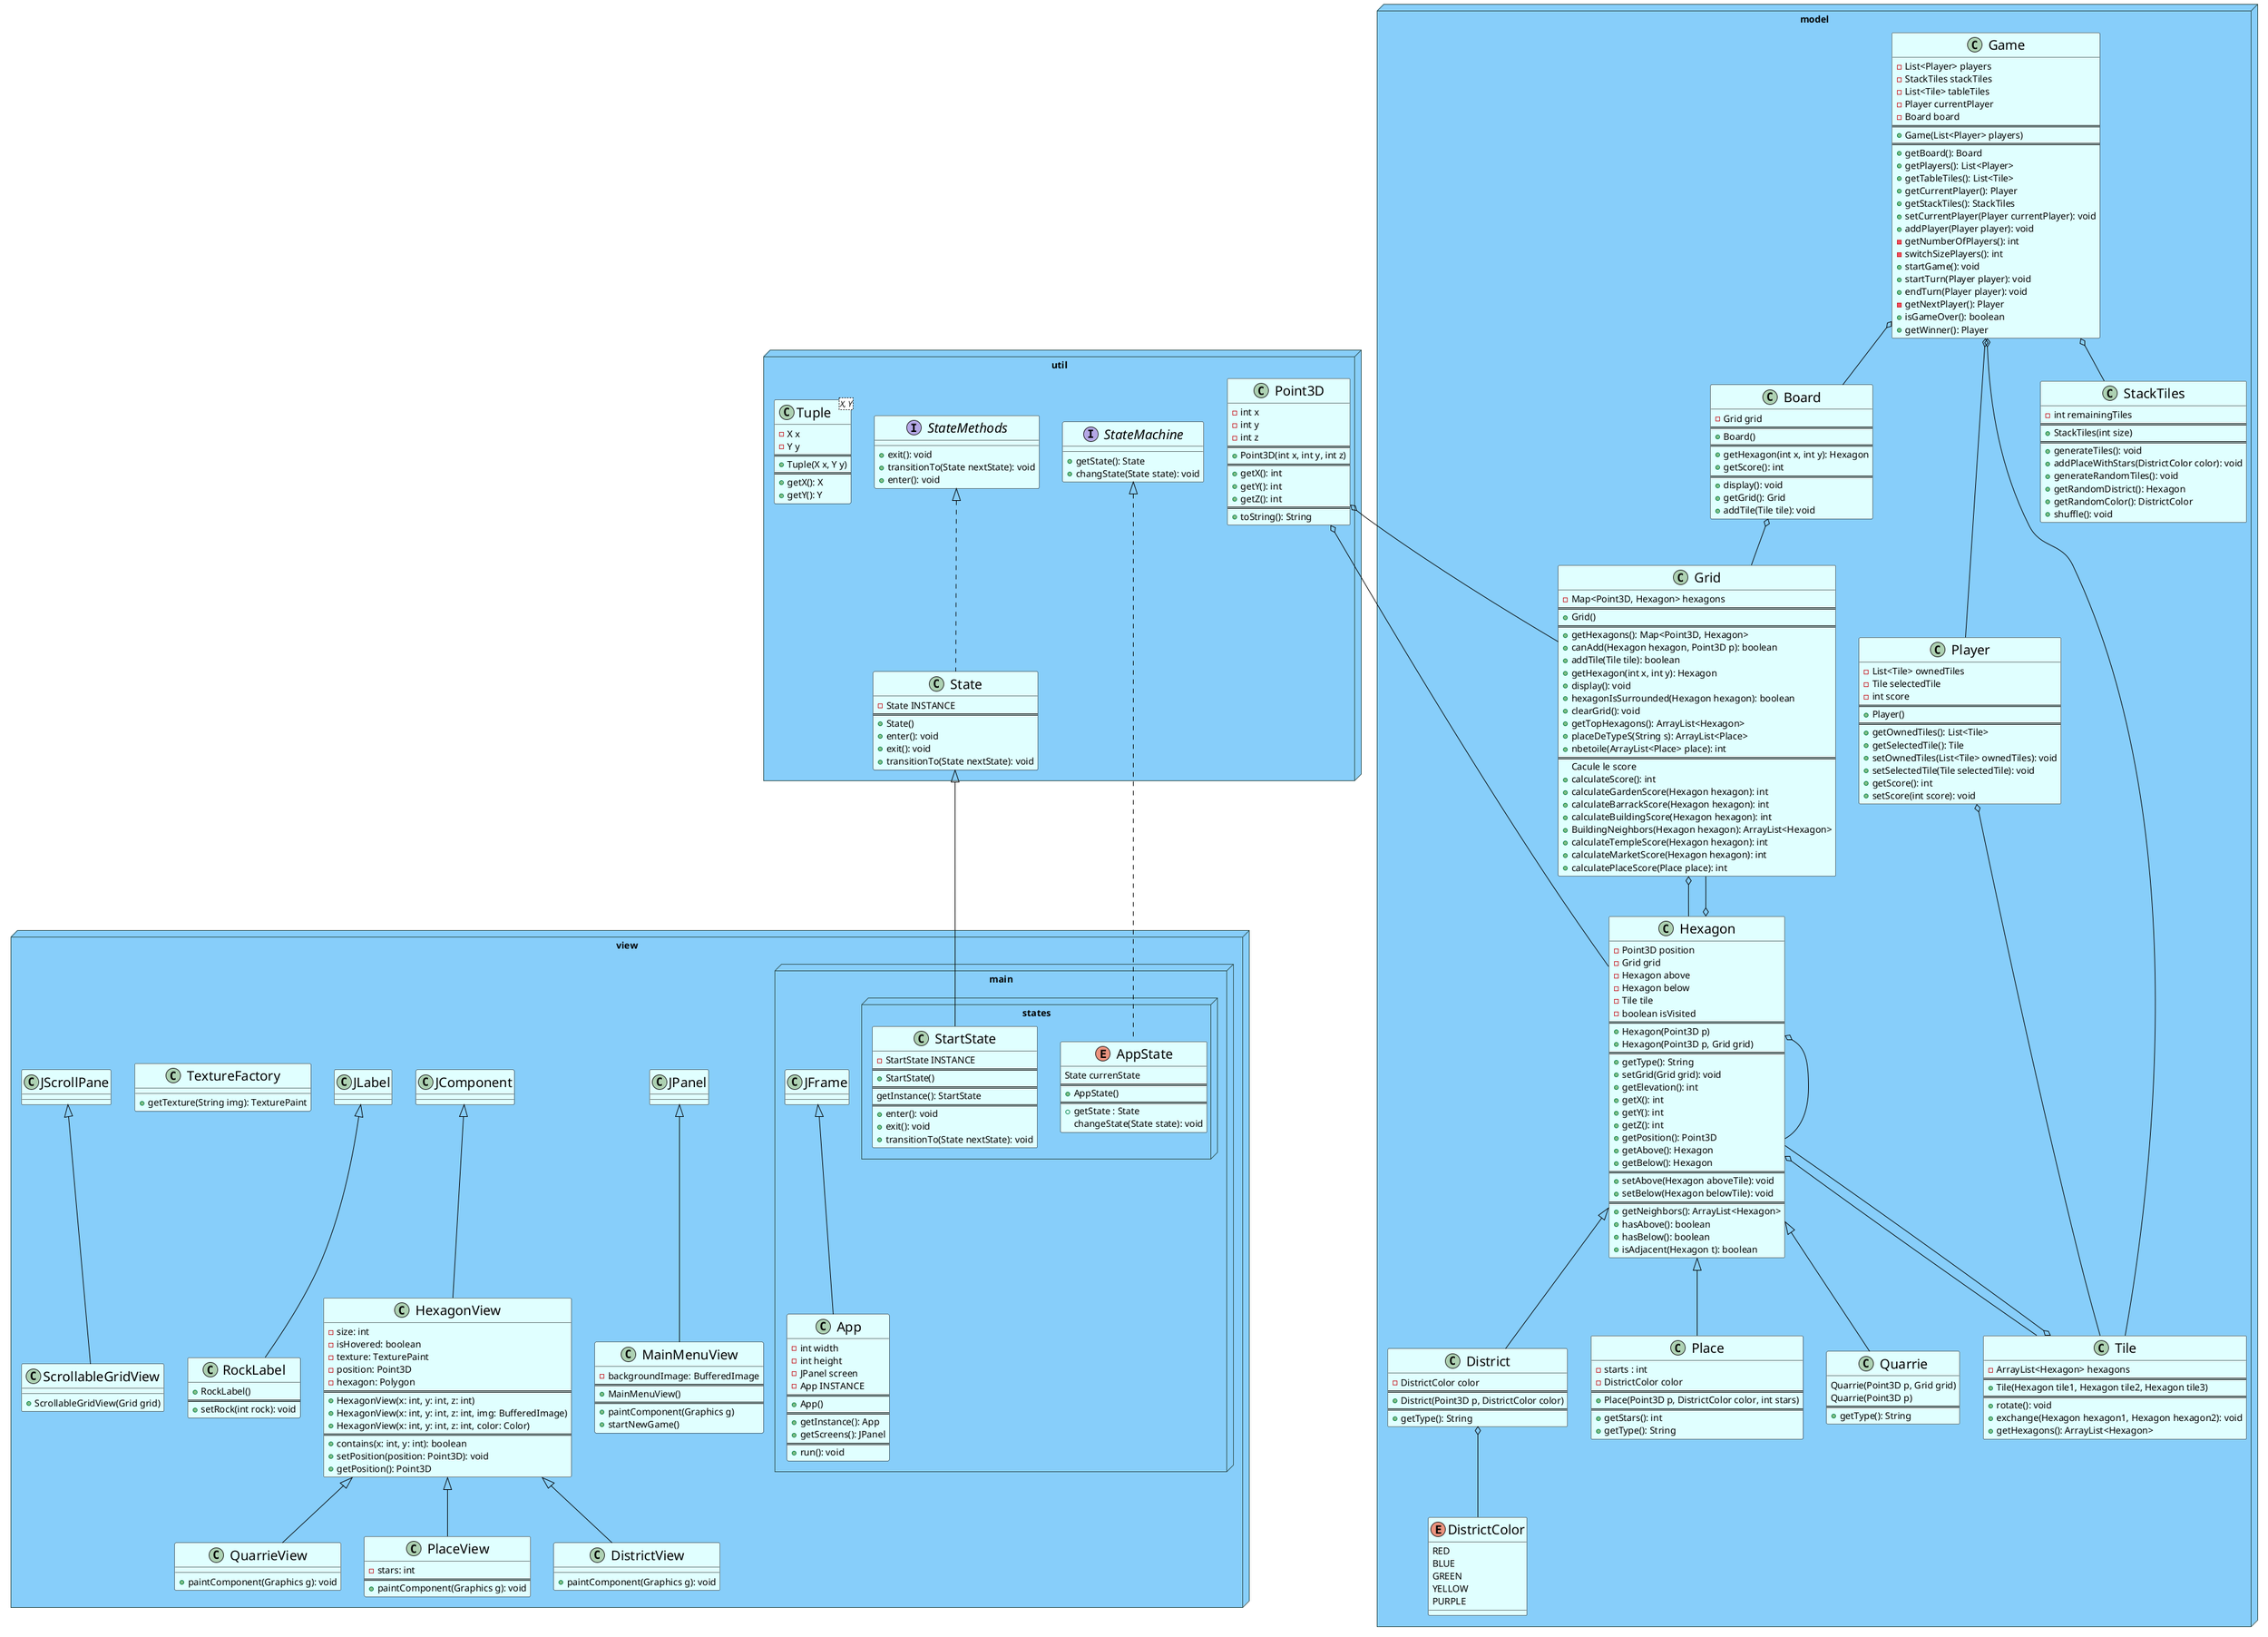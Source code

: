 @startuml

!define TILE_SIZE 20
!define BORDER_SIZE 1

skinparam class {
    BackgroundColor LightCyan
    BorderColor Black
    ArrowColor Black
    FontName Arial
    FontSize 20
}

skinparam stereotypeCBackgroundColor LightGray
skinparam stereotypeCBorderColor Black

skinparam package {
            BackgroundColor LightSkyBlue
            BorderColor DarkSlateGray
            FontColor DarkSlateGray
            ArrowColor DarkSlateGray
            FontName Arial
            FontSize 30
}

package model <<Node>>{

    class Board {
        - Grid grid
        ==
        + Board()
        ==
        + getHexagon(int x, int y): Hexagon
        + getScore(): int
        ==
        + display(): void
        + getGrid(): Grid
        + addTile(Tile tile): void
    }

    class Game {
        - List<Player> players
        - StackTiles stackTiles
        - List<Tile> tableTiles
        - Player currentPlayer
        - Board board
        ==
        + Game(List<Player> players)
        ==
        + getBoard(): Board
        + getPlayers(): List<Player>
        + getTableTiles(): List<Tile>
        + getCurrentPlayer(): Player
        + getStackTiles(): StackTiles
        + setCurrentPlayer(Player currentPlayer): void
        + addPlayer(Player player): void
        - getNumberOfPlayers(): int
        - switchSizePlayers(): int
        + startGame(): void
        + startTurn(Player player): void
        + endTurn(Player player): void
        - getNextPlayer(): Player
        + isGameOver(): boolean
        + getWinner(): Player
    }

    class Player {
        - List<Tile> ownedTiles
        - Tile selectedTile
        - int score
        ==
        + Player()
        ==
        + getOwnedTiles(): List<Tile>
        + getSelectedTile(): Tile
        + setOwnedTiles(List<Tile> ownedTiles): void
        + setSelectedTile(Tile selectedTile): void
        + getScore(): int
        + setScore(int score): void
    }

    class Tile {
        - ArrayList<Hexagon> hexagons
        ==
        + Tile(Hexagon tile1, Hexagon tile2, Hexagon tile3)
        ==
        + rotate(): void
        + exchange(Hexagon hexagon1, Hexagon hexagon2): void
        + getHexagons(): ArrayList<Hexagon>
    }

    class Hexagon {
        - Point3D position
        - Grid grid
        - Hexagon above
        - Hexagon below
        - Tile tile
        - boolean isVisited
        ==
        + Hexagon(Point3D p)
        + Hexagon(Point3D p, Grid grid)
        ==
        + getType(): String
        + setGrid(Grid grid): void
        + getElevation(): int
        + getX(): int
        + getY(): int
        + getZ(): int
        + getPosition(): Point3D
        + getAbove(): Hexagon
        + getBelow(): Hexagon
        ==
        + setAbove(Hexagon aboveTile): void
        + setBelow(Hexagon belowTile): void
        ==
        + getNeighbors(): ArrayList<Hexagon>
        + hasAbove(): boolean
        + hasBelow(): boolean
        + isAdjacent(Hexagon t): boolean
    }

    class Grid {
            - Map<Point3D, Hexagon> hexagons
            ==
            + Grid()
            ==
            + getHexagons(): Map<Point3D, Hexagon>
            + canAdd(Hexagon hexagon, Point3D p): boolean
            + addTile(Tile tile): boolean
            + getHexagon(int x, int y): Hexagon
            + display(): void
            + hexagonIsSurrounded(Hexagon hexagon): boolean
            + clearGrid(): void
            + getTopHexagons(): ArrayList<Hexagon>
            + placeDeTypeS(String s): ArrayList<Place>
            + nbetoile(ArrayList<Place> place): int
            ==
            Cacule le score
            + calculateScore(): int
            + calculateGardenScore(Hexagon hexagon): int
            + calculateBarrackScore(Hexagon hexagon): int
            + calculateBuildingScore(Hexagon hexagon): int
            + BuildingNeighbors(Hexagon hexagon): ArrayList<Hexagon>
            + calculateTempleScore(Hexagon hexagon): int
            + calculateMarketScore(Hexagon hexagon): int
            + calculatePlaceScore(Place place): int
    }

    enum DistrictColor {
        RED
        BLUE
        GREEN
        YELLOW
        PURPLE
    }

    class District extends Hexagon{
        - DistrictColor color
        ==
        + District(Point3D p, DistrictColor color)
        ==
        + getType(): String
    }

    class Place extends Hexagon{
        - starts : int
        - DistrictColor color
        ==
        + Place(Point3D p, DistrictColor color, int stars)
        ==
        + getStars(): int
        + getType(): String
    }

    class Quarrie extends Hexagon{
        Quarrie(Point3D p, Grid grid)
        Quarrie(Point3D p)
        ==
        + getType(): String
    }

    class StackTiles{
        - int remainingTiles
        ==
        + StackTiles(int size)
        ==
        + generateTiles(): void
        + addPlaceWithStars(DistrictColor color): void
        + generateRandomTiles(): void
        + getRandomDistrict(): Hexagon
        + getRandomColor(): DistrictColor
        + shuffle(): void
    }




}

package util <<Node>>{
    class Point3D {
        - int x
        - int y
        - int z
        ==
        + Point3D(int x, int y, int z)
        ==
        + getX(): int
        + getY(): int
        + getZ(): int
        ==
        + toString(): String
    }

    interface StateMethods{
        + exit(): void
        + transitionTo(State nextState): void
        + enter(): void
    }

    interface StateMachine {
        + getState(): State
        + changState(State state): void
    }

    class State implements StateMethods{
        - State INSTANCE
        ==
        + State()
        + enter(): void
        + exit(): void
        + transitionTo(State nextState): void
    }

    class Tuple<X, Y> {
        - X x
        - Y y
        ==
        + Tuple(X x, Y y)
        ==
        + getX(): X
        + getY(): Y
    }

}

package view <<Node>>{

    class MainMenuView extends JPanel{
        - backgroundImage: BufferedImage
        ==
        + MainMenuView()
        ==
        + paintComponent(Graphics g)
        + startNewGame()
    }

    class HexagonView extends JComponent {
        - size: int
        - isHovered: boolean
        - texture: TexturePaint
        - position: Point3D
        - hexagon: Polygon
        ==
        + HexagonView(x: int, y: int, z: int)
        + HexagonView(x: int, y: int, z: int, img: BufferedImage)
        + HexagonView(x: int, y: int, z: int, color: Color)
        ==
        + contains(x: int, y: int): boolean
        + setPosition(position: Point3D): void
        + getPosition(): Point3D
    }

    class QuarrieView extends HexagonView {
        + paintComponent(Graphics g): void
    }

    class PlaceView extends HexagonView{
        - stars: int
        ==
        + paintComponent(Graphics g): void
    }

    class DistrictView extends HexagonView {
        + paintComponent(Graphics g): void
    }

    class RockLabel extends JLabel {
        + RockLabel()
        ==
        + setRock(int rock): void
    }

    class TextureFactory {
        + getTexture(String img): TexturePaint
    }

    class ScrollableGridView extends JScrollPane {
        + ScrollableGridView(Grid grid)
    }

}

package view.main.states <<Node>>{
    enum AppState implements util.StateMachine {
        State currenState
        ==
        + AppState()
        ==
        + getState : State
        changeState(State state): void
    }

    class StartState extends util.State {
        - StartState INSTANCE
        ==
        + StartState()
        ==
        getInstance(): StartState
        ==
        + enter(): void
        + exit(): void
        + transitionTo(State nextState): void
    }

}

package view.main <<Node>>{
    class App extends JFrame{
        - int width
        - int height
        - JPanel screen
        - App INSTANCE
        ==
        + App()
        ==
        + getInstance(): App
        + getScreens(): JPanel
        ==
        + run(): void
    }

}

Grid o-- Hexagon
Game o-- Player
Game o-- Board
Game o-- StackTiles
Player o-- Tile
Hexagon o-- Grid
Board o-- Grid
Game o-- Tile

Hexagon o-- Hexagon
Hexagon o-- Tile
Tile o-- Hexagon

District o-- DistrictColor

util.Point3D o-- Hexagon
util.Point3D o-- Grid

@enduml